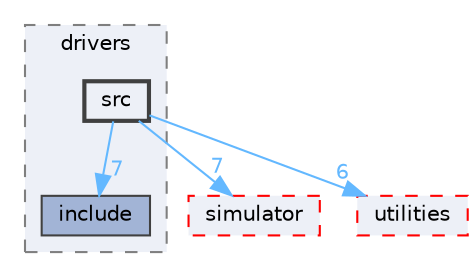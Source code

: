 digraph "src"
{
 // INTERACTIVE_SVG=YES
 // LATEX_PDF_SIZE
  bgcolor="transparent";
  edge [fontname=Helvetica,fontsize=10,labelfontname=Helvetica,labelfontsize=10];
  node [fontname=Helvetica,fontsize=10,shape=box,height=0.2,width=0.4];
  compound=true
  subgraph clusterdir_ce9acbebd20a964a9fb527ea0a00b86e {
    graph [ bgcolor="#edf0f7", pencolor="grey50", label="drivers", fontname=Helvetica,fontsize=10 style="filled,dashed", URL="dir_ce9acbebd20a964a9fb527ea0a00b86e.html",tooltip=""]
  dir_098d6dbb805f4fa1ee37a633d37d2098 [label="include", fillcolor="#a2b4d6", color="grey25", style="filled", URL="dir_098d6dbb805f4fa1ee37a633d37d2098.html",tooltip=""];
  dir_85036ef2af93c07967a77933fedc5b50 [label="src", fillcolor="#edf0f7", color="grey25", style="filled,bold", URL="dir_85036ef2af93c07967a77933fedc5b50.html",tooltip=""];
  }
  dir_420f87287d5a5fc6f35b7971ed84ed3f [label="simulator", fillcolor="#edf0f7", color="red", style="filled,dashed", URL="dir_420f87287d5a5fc6f35b7971ed84ed3f.html",tooltip=""];
  dir_f18bcf57bbcb015d680a06f545708a64 [label="utilities", fillcolor="#edf0f7", color="red", style="filled,dashed", URL="dir_f18bcf57bbcb015d680a06f545708a64.html",tooltip=""];
  dir_85036ef2af93c07967a77933fedc5b50->dir_098d6dbb805f4fa1ee37a633d37d2098 [headlabel="7", labeldistance=1.5 headhref="dir_000022_000009.html" href="dir_000022_000009.html" color="steelblue1" fontcolor="steelblue1"];
  dir_85036ef2af93c07967a77933fedc5b50->dir_420f87287d5a5fc6f35b7971ed84ed3f [headlabel="7", labeldistance=1.5 headhref="dir_000022_000021.html" href="dir_000022_000021.html" color="steelblue1" fontcolor="steelblue1"];
  dir_85036ef2af93c07967a77933fedc5b50->dir_f18bcf57bbcb015d680a06f545708a64 [headlabel="6", labeldistance=1.5 headhref="dir_000022_000034.html" href="dir_000022_000034.html" color="steelblue1" fontcolor="steelblue1"];
}
